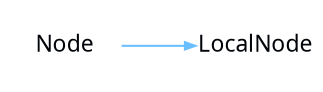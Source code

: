 digraph {
 rankdir = "LR"
 bgcolor = none;
 layout  = dot;
 edge [
   arrowsize = "0.5"
   color     = "#69BFFFFF"
 ]
 DtMc7hO[
   shape    = none
   label    = "Node"
   margin   = "0.01"
   fontname = "Segoe UI"
   fontsize = "11"
   fontcolor= "#010509FF"
 ]
 DNHc7hO[
   shape    = none
   label    = "LocalNode"
   margin   = "0.01"
   fontname = "Segoe UI"
   fontsize = "11"
   fontcolor= "#010509FF"
 ]
 DtMc7hO->DNHc7hO
}
